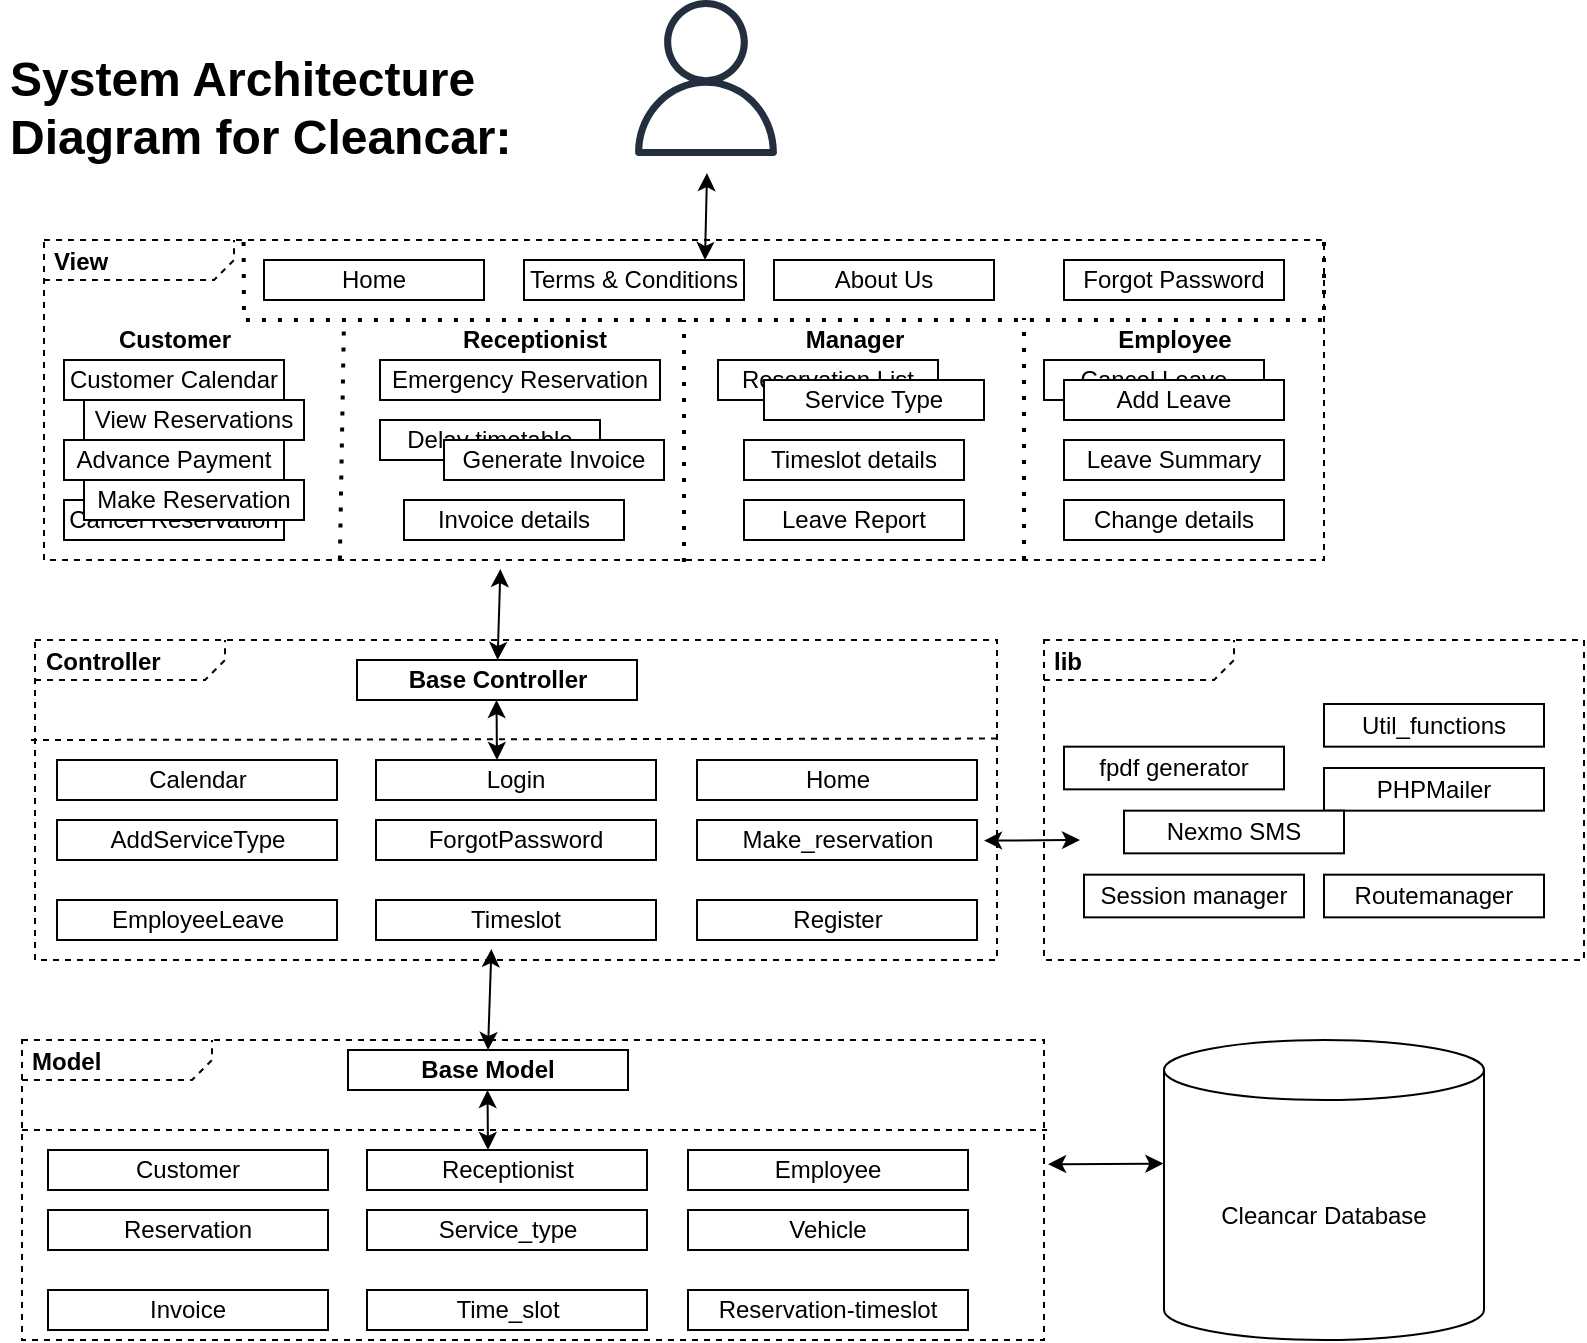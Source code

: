 <mxfile version="14.5.1" type="device"><diagram id="Oeka2MWIctc5re3yroKC" name="Page-1"><mxGraphModel dx="1463" dy="846" grid="1" gridSize="10" guides="1" tooltips="1" connect="1" arrows="1" fold="1" page="1" pageScale="1" pageWidth="850" pageHeight="1100" background="none" math="0" shadow="0"><root><mxCell id="0"/><mxCell id="1" parent="0"/><mxCell id="wfAXN_wCck7VBeiI_nim-1" value="&lt;p style=&quot;margin: 0px ; margin-top: 4px ; margin-left: 5px ; text-align: left&quot;&gt;&lt;b&gt;View&lt;/b&gt;&lt;/p&gt;" style="html=1;shape=mxgraph.sysml.package;overflow=fill;labelX=95;align=left;spacingLeft=5;verticalAlign=top;spacingTop=-3;dashed=1;perimeterSpacing=1;shadow=0;sketch=0;container=0;collapsible=0;comic=0;" vertex="1" parent="1"><mxGeometry x="60" y="160" width="640" height="160" as="geometry"/></mxCell><mxCell id="wfAXN_wCck7VBeiI_nim-3" value="" style="outlineConnect=0;fontColor=#232F3E;gradientColor=none;fillColor=#232F3E;strokeColor=none;dashed=0;verticalLabelPosition=bottom;verticalAlign=top;align=center;html=1;fontSize=12;fontStyle=0;aspect=fixed;pointerEvents=1;shape=mxgraph.aws4.user;" vertex="1" parent="1"><mxGeometry x="352" y="40" width="78" height="78" as="geometry"/></mxCell><mxCell id="wfAXN_wCck7VBeiI_nim-9" value="Customer Calendar" style="rounded=0;whiteSpace=wrap;html=1;" vertex="1" parent="1"><mxGeometry x="70" y="220" width="110" height="20" as="geometry"/></mxCell><mxCell id="wfAXN_wCck7VBeiI_nim-10" value="Advance Payment" style="rounded=0;whiteSpace=wrap;html=1;" vertex="1" parent="1"><mxGeometry x="70" y="260" width="110" height="20" as="geometry"/></mxCell><mxCell id="wfAXN_wCck7VBeiI_nim-11" value="Cancel Reservation" style="rounded=0;whiteSpace=wrap;html=1;" vertex="1" parent="1"><mxGeometry x="70" y="290" width="110" height="20" as="geometry"/></mxCell><mxCell id="wfAXN_wCck7VBeiI_nim-12" value="Home&lt;span style=&quot;color: rgba(0 , 0 , 0 , 0) ; font-family: monospace ; font-size: 0px&quot;&gt;%3CmxGraphModel%3E%3Croot%3E%3CmxCell%20id%3D%220%22%2F%3E%3CmxCell%20id%3D%221%22%20parent%3D%220%22%2F%3E%3CmxCell%20id%3D%222%22%20value%3D%22Cancel%20Reservation%22%20style%3D%22rounded%3D0%3BwhiteSpace%3Dwrap%3Bhtml%3D1%3B%22%20vertex%3D%221%22%20parent%3D%221%22%3E%3CmxGeometry%20x%3D%2270%22%20y%3D%22260%22%20width%3D%22110%22%20height%3D%2220%22%20as%3D%22geometry%22%2F%3E%3C%2FmxCell%3E%3C%2Froot%3E%3C%2FmxGraphModel%3E&lt;/span&gt;" style="rounded=0;whiteSpace=wrap;html=1;" vertex="1" parent="1"><mxGeometry x="170" y="170" width="110" height="20" as="geometry"/></mxCell><mxCell id="wfAXN_wCck7VBeiI_nim-13" value="Change details" style="rounded=0;whiteSpace=wrap;html=1;" vertex="1" parent="1"><mxGeometry x="570" y="290" width="110" height="20" as="geometry"/></mxCell><mxCell id="wfAXN_wCck7VBeiI_nim-14" value="Leave Summary" style="rounded=0;whiteSpace=wrap;html=1;" vertex="1" parent="1"><mxGeometry x="570" y="260" width="110" height="20" as="geometry"/></mxCell><mxCell id="wfAXN_wCck7VBeiI_nim-15" value="Terms &amp;amp; Conditions" style="rounded=0;whiteSpace=wrap;html=1;" vertex="1" parent="1"><mxGeometry x="300" y="170" width="110" height="20" as="geometry"/></mxCell><mxCell id="wfAXN_wCck7VBeiI_nim-16" value="Reservation List" style="rounded=0;whiteSpace=wrap;html=1;" vertex="1" parent="1"><mxGeometry x="397" y="220" width="110" height="20" as="geometry"/></mxCell><mxCell id="wfAXN_wCck7VBeiI_nim-17" value="About Us" style="rounded=0;whiteSpace=wrap;html=1;" vertex="1" parent="1"><mxGeometry x="425" y="170" width="110" height="20" as="geometry"/></mxCell><mxCell id="wfAXN_wCck7VBeiI_nim-19" style="edgeStyle=orthogonalEdgeStyle;rounded=0;orthogonalLoop=1;jettySize=auto;html=1;exitX=0.5;exitY=1;exitDx=0;exitDy=0;" edge="1" parent="1" source="wfAXN_wCck7VBeiI_nim-13" target="wfAXN_wCck7VBeiI_nim-13"><mxGeometry relative="1" as="geometry"/></mxCell><mxCell id="wfAXN_wCck7VBeiI_nim-20" value="Timeslot details" style="rounded=0;whiteSpace=wrap;html=1;" vertex="1" parent="1"><mxGeometry x="410" y="260" width="110" height="20" as="geometry"/></mxCell><mxCell id="wfAXN_wCck7VBeiI_nim-21" value="Cancel Leave" style="rounded=0;whiteSpace=wrap;html=1;" vertex="1" parent="1"><mxGeometry x="560" y="220" width="110" height="20" as="geometry"/></mxCell><mxCell id="wfAXN_wCck7VBeiI_nim-22" value="Leave Report" style="rounded=0;whiteSpace=wrap;html=1;" vertex="1" parent="1"><mxGeometry x="410" y="290" width="110" height="20" as="geometry"/></mxCell><mxCell id="wfAXN_wCck7VBeiI_nim-24" value="Forgot Password" style="rounded=0;whiteSpace=wrap;html=1;" vertex="1" parent="1"><mxGeometry x="570" y="170" width="110" height="20" as="geometry"/></mxCell><mxCell id="wfAXN_wCck7VBeiI_nim-25" value="Emergency Reservation" style="rounded=0;whiteSpace=wrap;html=1;" vertex="1" parent="1"><mxGeometry x="228" y="220" width="140" height="20" as="geometry"/></mxCell><mxCell id="wfAXN_wCck7VBeiI_nim-26" value="Delay timetable" style="rounded=0;whiteSpace=wrap;html=1;" vertex="1" parent="1"><mxGeometry x="228" y="250" width="110" height="20" as="geometry"/></mxCell><mxCell id="wfAXN_wCck7VBeiI_nim-27" value="Invoice details" style="rounded=0;whiteSpace=wrap;html=1;" vertex="1" parent="1"><mxGeometry x="240" y="290" width="110" height="20" as="geometry"/></mxCell><mxCell id="wfAXN_wCck7VBeiI_nim-28" value="" style="endArrow=none;dashed=1;html=1;dashPattern=1 3;strokeWidth=2;exitX=0.157;exitY=0.012;exitDx=0;exitDy=0;exitPerimeter=0;rounded=0;" edge="1" parent="1" source="wfAXN_wCck7VBeiI_nim-1"><mxGeometry width="50" height="50" relative="1" as="geometry"><mxPoint x="350" y="330" as="sourcePoint"/><mxPoint x="700" y="158" as="targetPoint"/><Array as="points"><mxPoint x="160" y="200"/><mxPoint x="700" y="200"/><mxPoint x="700" y="180"/></Array></mxGeometry></mxCell><mxCell id="wfAXN_wCck7VBeiI_nim-29" value="" style="endArrow=none;dashed=1;html=1;dashPattern=1 3;strokeWidth=2;exitX=0.232;exitY=0.992;exitDx=0;exitDy=0;exitPerimeter=0;" edge="1" parent="1" source="wfAXN_wCck7VBeiI_nim-1"><mxGeometry width="50" height="50" relative="1" as="geometry"><mxPoint x="160" y="290" as="sourcePoint"/><mxPoint x="210" y="200" as="targetPoint"/></mxGeometry></mxCell><mxCell id="wfAXN_wCck7VBeiI_nim-30" value="" style="endArrow=none;dashed=1;html=1;dashPattern=1 3;strokeWidth=2;exitX=0.5;exitY=1;exitDx=0;exitDy=0;exitPerimeter=0;" edge="1" parent="1" source="wfAXN_wCck7VBeiI_nim-1"><mxGeometry width="50" height="50" relative="1" as="geometry"><mxPoint x="368.004" y="320.004" as="sourcePoint"/><mxPoint x="380" y="200" as="targetPoint"/></mxGeometry></mxCell><mxCell id="wfAXN_wCck7VBeiI_nim-32" value="" style="endArrow=none;dashed=1;html=1;dashPattern=1 3;strokeWidth=2;exitX=0.5;exitY=1;exitDx=0;exitDy=0;exitPerimeter=0;" edge="1" parent="1"><mxGeometry width="50" height="50" relative="1" as="geometry"><mxPoint x="550.0" y="320" as="sourcePoint"/><mxPoint x="550" y="199" as="targetPoint"/></mxGeometry></mxCell><mxCell id="wfAXN_wCck7VBeiI_nim-34" value="&lt;b&gt;Receptionist&lt;/b&gt;" style="text;html=1;align=center;verticalAlign=middle;resizable=0;points=[];autosize=1;" vertex="1" parent="1"><mxGeometry x="260" y="200" width="90" height="20" as="geometry"/></mxCell><mxCell id="wfAXN_wCck7VBeiI_nim-35" value="&lt;b&gt;Manager&lt;/b&gt;" style="text;html=1;align=center;verticalAlign=middle;resizable=0;points=[];autosize=1;" vertex="1" parent="1"><mxGeometry x="430" y="200" width="70" height="20" as="geometry"/></mxCell><mxCell id="wfAXN_wCck7VBeiI_nim-36" value="&lt;b&gt;Employee&lt;/b&gt;" style="text;html=1;align=center;verticalAlign=middle;resizable=0;points=[];autosize=1;" vertex="1" parent="1"><mxGeometry x="590" y="200" width="70" height="20" as="geometry"/></mxCell><mxCell id="wfAXN_wCck7VBeiI_nim-37" value="Add Leave" style="rounded=0;whiteSpace=wrap;html=1;" vertex="1" parent="1"><mxGeometry x="570" y="230" width="110" height="20" as="geometry"/></mxCell><mxCell id="wfAXN_wCck7VBeiI_nim-38" value="Generate Invoice" style="rounded=0;whiteSpace=wrap;html=1;" vertex="1" parent="1"><mxGeometry x="260" y="260" width="110" height="20" as="geometry"/></mxCell><mxCell id="wfAXN_wCck7VBeiI_nim-41" value="&lt;b&gt;Customer&lt;/b&gt;" style="text;html=1;align=center;verticalAlign=middle;resizable=0;points=[];autosize=1;" vertex="1" parent="1"><mxGeometry x="90" y="200" width="70" height="20" as="geometry"/></mxCell><mxCell id="wfAXN_wCck7VBeiI_nim-42" value="View Reservations" style="rounded=0;whiteSpace=wrap;html=1;" vertex="1" parent="1"><mxGeometry x="80" y="240" width="110" height="20" as="geometry"/></mxCell><mxCell id="wfAXN_wCck7VBeiI_nim-90" value="Make Reservation" style="rounded=0;whiteSpace=wrap;html=1;" vertex="1" parent="1"><mxGeometry x="80" y="280" width="110" height="20" as="geometry"/></mxCell><mxCell id="wfAXN_wCck7VBeiI_nim-98" value="Cleancar Database" style="shape=cylinder3;whiteSpace=wrap;html=1;boundedLbl=1;backgroundOutline=1;size=15;shadow=0;comic=0;sketch=0;" vertex="1" parent="1"><mxGeometry x="620" y="560" width="160" height="150" as="geometry"/></mxCell><mxCell id="wfAXN_wCck7VBeiI_nim-99" value="" style="group" vertex="1" connectable="0" parent="1"><mxGeometry x="53.5" y="360" width="483" height="160" as="geometry"/></mxCell><mxCell id="wfAXN_wCck7VBeiI_nim-6" value="&lt;p style=&quot;margin: 0px ; margin-top: 4px ; margin-left: 5px ; text-align: left&quot;&gt;&lt;b&gt;Controller&lt;/b&gt;&lt;/p&gt;" style="html=1;shape=mxgraph.sysml.package;overflow=fill;labelX=95;align=left;spacingLeft=5;verticalAlign=top;spacingTop=-3;dashed=1;" vertex="1" parent="wfAXN_wCck7VBeiI_nim-99"><mxGeometry x="2" width="481" height="160" as="geometry"/></mxCell><mxCell id="wfAXN_wCck7VBeiI_nim-49" value="AddServiceType&lt;span style=&quot;color: rgba(0 , 0 , 0 , 0) ; font-family: monospace ; font-size: 0px&quot;&gt;%3CmxGraphModel%3E%3Croot%3E%3CmxCell%20id%3D%220%22%2F%3E%3CmxCell%20id%3D%221%22%20parent%3D%220%22%2F%3E%3CmxCell%20id%3D%222%22%20value%3D%22Emergency%20Reservation%22%20style%3D%22rounded%3D0%3BwhiteSpace%3Dwrap%3Bhtml%3D1%3B%22%20vertex%3D%221%22%20parent%3D%221%22%3E%3CmxGeometry%20x%3D%22228%22%20y%3D%22220%22%20width%3D%22140%22%20height%3D%2220%22%20as%3D%22geometry%22%2F%3E%3C%2FmxCell%3E%3C%2Froot%3E%3C%2FmxGraphModel%3E&lt;/span&gt;" style="rounded=0;whiteSpace=wrap;html=1;" vertex="1" parent="wfAXN_wCck7VBeiI_nim-99"><mxGeometry x="13" y="90" width="140" height="20" as="geometry"/></mxCell><mxCell id="wfAXN_wCck7VBeiI_nim-50" value="EmployeeLeave" style="rounded=0;whiteSpace=wrap;html=1;" vertex="1" parent="wfAXN_wCck7VBeiI_nim-99"><mxGeometry x="13" y="130" width="140" height="20" as="geometry"/></mxCell><mxCell id="wfAXN_wCck7VBeiI_nim-51" value="Login" style="rounded=0;whiteSpace=wrap;html=1;" vertex="1" parent="wfAXN_wCck7VBeiI_nim-99"><mxGeometry x="172.5" y="60" width="140" height="20" as="geometry"/></mxCell><mxCell id="wfAXN_wCck7VBeiI_nim-52" value="Timeslot" style="rounded=0;whiteSpace=wrap;html=1;" vertex="1" parent="wfAXN_wCck7VBeiI_nim-99"><mxGeometry x="172.5" y="130" width="140" height="20" as="geometry"/></mxCell><mxCell id="wfAXN_wCck7VBeiI_nim-53" value="Make_reservation" style="rounded=0;whiteSpace=wrap;html=1;" vertex="1" parent="wfAXN_wCck7VBeiI_nim-99"><mxGeometry x="333" y="90" width="140" height="20" as="geometry"/></mxCell><mxCell id="wfAXN_wCck7VBeiI_nim-54" value="Register" style="rounded=0;whiteSpace=wrap;html=1;" vertex="1" parent="wfAXN_wCck7VBeiI_nim-99"><mxGeometry x="333" y="130" width="140" height="20" as="geometry"/></mxCell><mxCell id="wfAXN_wCck7VBeiI_nim-55" value="ForgotPassword" style="rounded=0;whiteSpace=wrap;html=1;" vertex="1" parent="wfAXN_wCck7VBeiI_nim-99"><mxGeometry x="172.5" y="90" width="140" height="20" as="geometry"/></mxCell><mxCell id="wfAXN_wCck7VBeiI_nim-56" value="Home" style="rounded=0;whiteSpace=wrap;html=1;" vertex="1" parent="wfAXN_wCck7VBeiI_nim-99"><mxGeometry x="333" y="60" width="140" height="20" as="geometry"/></mxCell><mxCell id="wfAXN_wCck7VBeiI_nim-58" value="Calendar" style="rounded=0;whiteSpace=wrap;html=1;" vertex="1" parent="wfAXN_wCck7VBeiI_nim-99"><mxGeometry x="13" y="60" width="140" height="20" as="geometry"/></mxCell><mxCell id="wfAXN_wCck7VBeiI_nim-59" value="&lt;b&gt;Base Controller&lt;/b&gt;" style="rounded=0;whiteSpace=wrap;html=1;" vertex="1" parent="wfAXN_wCck7VBeiI_nim-99"><mxGeometry x="163" y="10" width="140" height="20" as="geometry"/></mxCell><mxCell id="wfAXN_wCck7VBeiI_nim-60" value="" style="endArrow=none;dashed=1;html=1;entryX=1.002;entryY=0.308;entryDx=0;entryDy=0;entryPerimeter=0;" edge="1" parent="wfAXN_wCck7VBeiI_nim-99" target="wfAXN_wCck7VBeiI_nim-6"><mxGeometry width="50" height="50" relative="1" as="geometry"><mxPoint y="50" as="sourcePoint"/><mxPoint x="133" y="20" as="targetPoint"/></mxGeometry></mxCell><mxCell id="wfAXN_wCck7VBeiI_nim-61" value="" style="endArrow=classic;startArrow=classic;html=1;" edge="1" parent="wfAXN_wCck7VBeiI_nim-99"><mxGeometry width="50" height="50" relative="1" as="geometry"><mxPoint x="233" y="60" as="sourcePoint"/><mxPoint x="232.75" y="30" as="targetPoint"/></mxGeometry></mxCell><mxCell id="wfAXN_wCck7VBeiI_nim-64" value="AddServiceType&lt;span style=&quot;color: rgba(0 , 0 , 0 , 0) ; font-family: monospace ; font-size: 0px&quot;&gt;%3CmxGraphModel%3E%3Croot%3E%3CmxCell%20id%3D%220%22%2F%3E%3CmxCell%20id%3D%221%22%20parent%3D%220%22%2F%3E%3CmxCell%20id%3D%222%22%20value%3D%22Emergency%20Reservation%22%20style%3D%22rounded%3D0%3BwhiteSpace%3Dwrap%3Bhtml%3D1%3B%22%20vertex%3D%221%22%20parent%3D%221%22%3E%3CmxGeometry%20x%3D%22228%22%20y%3D%22220%22%20width%3D%22140%22%20height%3D%2220%22%20as%3D%22geometry%22%2F%3E%3C%2FmxCell%3E%3C%2Froot%3E%3C%2FmxGraphModel%3E&lt;/span&gt;" style="rounded=0;whiteSpace=wrap;html=1;" vertex="1" parent="wfAXN_wCck7VBeiI_nim-99"><mxGeometry x="13" y="90" width="140" height="20" as="geometry"/></mxCell><mxCell id="wfAXN_wCck7VBeiI_nim-100" value="" style="group" vertex="1" connectable="0" parent="1"><mxGeometry x="560" y="360" width="270" height="160" as="geometry"/></mxCell><mxCell id="wfAXN_wCck7VBeiI_nim-8" value="&lt;p style=&quot;margin: 0px ; margin-top: 4px ; margin-left: 5px ; text-align: left&quot;&gt;&lt;b&gt;lib&lt;/b&gt;&lt;/p&gt;" style="html=1;shape=mxgraph.sysml.package;overflow=fill;labelX=95;align=left;spacingLeft=5;verticalAlign=top;spacingTop=-3;dashed=1;" vertex="1" parent="wfAXN_wCck7VBeiI_nim-100"><mxGeometry width="270" height="160" as="geometry"/></mxCell><mxCell id="wfAXN_wCck7VBeiI_nim-92" value="Util_functions" style="rounded=0;whiteSpace=wrap;html=1;" vertex="1" parent="wfAXN_wCck7VBeiI_nim-100"><mxGeometry x="140" y="32" width="110" height="21.333" as="geometry"/></mxCell><mxCell id="wfAXN_wCck7VBeiI_nim-93" value="PHPMailer" style="rounded=0;whiteSpace=wrap;html=1;" vertex="1" parent="wfAXN_wCck7VBeiI_nim-100"><mxGeometry x="140" y="64" width="110" height="21.333" as="geometry"/></mxCell><mxCell id="wfAXN_wCck7VBeiI_nim-94" value="fpdf generator" style="rounded=0;whiteSpace=wrap;html=1;" vertex="1" parent="wfAXN_wCck7VBeiI_nim-100"><mxGeometry x="10" y="53.333" width="110" height="21.333" as="geometry"/></mxCell><mxCell id="wfAXN_wCck7VBeiI_nim-95" value="Session manager" style="rounded=0;whiteSpace=wrap;html=1;" vertex="1" parent="wfAXN_wCck7VBeiI_nim-100"><mxGeometry x="20" y="117.333" width="110" height="21.333" as="geometry"/></mxCell><mxCell id="wfAXN_wCck7VBeiI_nim-96" value="Routemanager" style="rounded=0;whiteSpace=wrap;html=1;" vertex="1" parent="wfAXN_wCck7VBeiI_nim-100"><mxGeometry x="140" y="117.333" width="110" height="21.333" as="geometry"/></mxCell><mxCell id="wfAXN_wCck7VBeiI_nim-97" value="Nexmo SMS" style="rounded=0;whiteSpace=wrap;html=1;" vertex="1" parent="wfAXN_wCck7VBeiI_nim-100"><mxGeometry x="40" y="85.333" width="110" height="21.333" as="geometry"/></mxCell><mxCell id="wfAXN_wCck7VBeiI_nim-5" value="&lt;p style=&quot;margin: 0px ; margin-top: 4px ; margin-left: 5px ; text-align: left&quot;&gt;&lt;b&gt;Model&lt;/b&gt;&lt;/p&gt;" style="html=1;shape=mxgraph.sysml.package;overflow=fill;labelX=95;align=left;spacingLeft=5;verticalAlign=top;spacingTop=-3;dashed=1;" vertex="1" parent="1"><mxGeometry x="49" y="560" width="511" height="150" as="geometry"/></mxCell><mxCell id="wfAXN_wCck7VBeiI_nim-77" value="Invoice" style="rounded=0;whiteSpace=wrap;html=1;" vertex="1" parent="1"><mxGeometry x="62" y="685" width="140" height="20" as="geometry"/></mxCell><mxCell id="wfAXN_wCck7VBeiI_nim-78" value="Receptionist" style="rounded=0;whiteSpace=wrap;html=1;" vertex="1" parent="1"><mxGeometry x="221.5" y="615" width="140" height="20" as="geometry"/></mxCell><mxCell id="wfAXN_wCck7VBeiI_nim-79" value="Time_slot" style="rounded=0;whiteSpace=wrap;html=1;" vertex="1" parent="1"><mxGeometry x="221.5" y="685" width="140" height="20" as="geometry"/></mxCell><mxCell id="wfAXN_wCck7VBeiI_nim-80" value="Vehicle" style="rounded=0;whiteSpace=wrap;html=1;" vertex="1" parent="1"><mxGeometry x="382" y="645" width="140" height="20" as="geometry"/></mxCell><mxCell id="wfAXN_wCck7VBeiI_nim-81" value="Reservation-timeslot" style="rounded=0;whiteSpace=wrap;html=1;" vertex="1" parent="1"><mxGeometry x="382" y="685" width="140" height="20" as="geometry"/></mxCell><mxCell id="wfAXN_wCck7VBeiI_nim-82" value="Service_type" style="rounded=0;whiteSpace=wrap;html=1;" vertex="1" parent="1"><mxGeometry x="221.5" y="645" width="140" height="20" as="geometry"/></mxCell><mxCell id="wfAXN_wCck7VBeiI_nim-83" value="Employee" style="rounded=0;whiteSpace=wrap;html=1;" vertex="1" parent="1"><mxGeometry x="382" y="615" width="140" height="20" as="geometry"/></mxCell><mxCell id="wfAXN_wCck7VBeiI_nim-84" value="Customer" style="rounded=0;whiteSpace=wrap;html=1;" vertex="1" parent="1"><mxGeometry x="62" y="615" width="140" height="20" as="geometry"/></mxCell><mxCell id="wfAXN_wCck7VBeiI_nim-85" value="&lt;b&gt;Base Model&lt;/b&gt;" style="rounded=0;whiteSpace=wrap;html=1;" vertex="1" parent="1"><mxGeometry x="212" y="565" width="140" height="20" as="geometry"/></mxCell><mxCell id="wfAXN_wCck7VBeiI_nim-86" value="" style="endArrow=none;dashed=1;html=1;entryX=1.003;entryY=0.3;entryDx=0;entryDy=0;entryPerimeter=0;" edge="1" parent="1" target="wfAXN_wCck7VBeiI_nim-5"><mxGeometry x="49" y="560" width="50" height="50" as="geometry"><mxPoint x="49" y="605" as="sourcePoint"/><mxPoint x="532.962" y="604.28" as="targetPoint"/></mxGeometry></mxCell><mxCell id="wfAXN_wCck7VBeiI_nim-87" value="" style="endArrow=classic;startArrow=classic;html=1;" edge="1" parent="1"><mxGeometry x="49" y="560" width="50" height="50" as="geometry"><mxPoint x="282" y="615" as="sourcePoint"/><mxPoint x="281.75" y="585" as="targetPoint"/></mxGeometry></mxCell><mxCell id="wfAXN_wCck7VBeiI_nim-88" value="Reservation" style="rounded=0;whiteSpace=wrap;html=1;" vertex="1" parent="1"><mxGeometry x="62" y="645" width="140" height="20" as="geometry"/></mxCell><mxCell id="wfAXN_wCck7VBeiI_nim-4" value="" style="endArrow=classic;startArrow=classic;html=1;entryX=0.357;entryY=1.022;entryDx=0;entryDy=0;entryPerimeter=0;" edge="1" parent="1" source="wfAXN_wCck7VBeiI_nim-59" target="wfAXN_wCck7VBeiI_nim-1"><mxGeometry width="50" height="50" relative="1" as="geometry"><mxPoint x="200" y="350" as="sourcePoint"/><mxPoint x="200" y="320" as="targetPoint"/></mxGeometry></mxCell><mxCell id="wfAXN_wCck7VBeiI_nim-101" value="Service Type&lt;span style=&quot;color: rgba(0 , 0 , 0 , 0) ; font-family: monospace ; font-size: 0px&quot;&gt;%3CmxGraphModel%3E%3Croot%3E%3CmxCell%20id%3D%220%22%2F%3E%3CmxCell%20id%3D%221%22%20parent%3D%220%22%2F%3E%3CmxCell%20id%3D%222%22%20value%3D%22Leave%20Report%22%20style%3D%22rounded%3D0%3BwhiteSpace%3Dwrap%3Bhtml%3D1%3B%22%20vertex%3D%221%22%20parent%3D%221%22%3E%3CmxGeometry%20x%3D%22410%22%20y%3D%22290%22%20width%3D%22110%22%20height%3D%2220%22%20as%3D%22geometry%22%2F%3E%3C%2FmxCell%3E%3C%2Froot%3E%3C%2FmxGraphModel%3E&lt;/span&gt;" style="rounded=0;whiteSpace=wrap;html=1;" vertex="1" parent="1"><mxGeometry x="420" y="230" width="110" height="20" as="geometry"/></mxCell><mxCell id="wfAXN_wCck7VBeiI_nim-102" value="" style="endArrow=classic;startArrow=classic;html=1;entryX=0.357;entryY=1.022;entryDx=0;entryDy=0;entryPerimeter=0;exitX=0.5;exitY=0;exitDx=0;exitDy=0;" edge="1" parent="1" source="wfAXN_wCck7VBeiI_nim-85"><mxGeometry width="50" height="50" relative="1" as="geometry"><mxPoint x="282.306" y="560" as="sourcePoint"/><mxPoint x="283.694" y="514.564" as="targetPoint"/></mxGeometry></mxCell><mxCell id="wfAXN_wCck7VBeiI_nim-103" value="" style="endArrow=classic;startArrow=classic;html=1;entryX=-0.002;entryY=0.412;entryDx=0;entryDy=0;entryPerimeter=0;exitX=1.004;exitY=0.414;exitDx=0;exitDy=0;exitPerimeter=0;" edge="1" parent="1" source="wfAXN_wCck7VBeiI_nim-5" target="wfAXN_wCck7VBeiI_nim-98"><mxGeometry width="50" height="50" relative="1" as="geometry"><mxPoint x="570" y="610.44" as="sourcePoint"/><mxPoint x="571.694" y="560.004" as="targetPoint"/></mxGeometry></mxCell><mxCell id="wfAXN_wCck7VBeiI_nim-104" value="" style="endArrow=classic;startArrow=classic;html=1;exitX=1.004;exitY=0.414;exitDx=0;exitDy=0;exitPerimeter=0;" edge="1" parent="1"><mxGeometry width="50" height="50" relative="1" as="geometry"><mxPoint x="530.004" y="460.3" as="sourcePoint"/><mxPoint x="578" y="460" as="targetPoint"/></mxGeometry></mxCell><mxCell id="wfAXN_wCck7VBeiI_nim-105" value="" style="endArrow=classic;startArrow=classic;html=1;" edge="1" parent="1"><mxGeometry width="50" height="50" relative="1" as="geometry"><mxPoint x="390.496" y="170" as="sourcePoint"/><mxPoint x="391.5" y="126.56" as="targetPoint"/></mxGeometry></mxCell><mxCell id="wfAXN_wCck7VBeiI_nim-109" value="&lt;h1&gt;System Architecture Diagram for Cleancar:&lt;/h1&gt;" style="text;html=1;strokeColor=none;fillColor=none;spacing=5;spacingTop=-20;whiteSpace=wrap;overflow=hidden;rounded=0;shadow=0;comic=0;sketch=0;" vertex="1" parent="1"><mxGeometry x="38" y="60" width="300" height="70" as="geometry"/></mxCell></root></mxGraphModel></diagram></mxfile>
